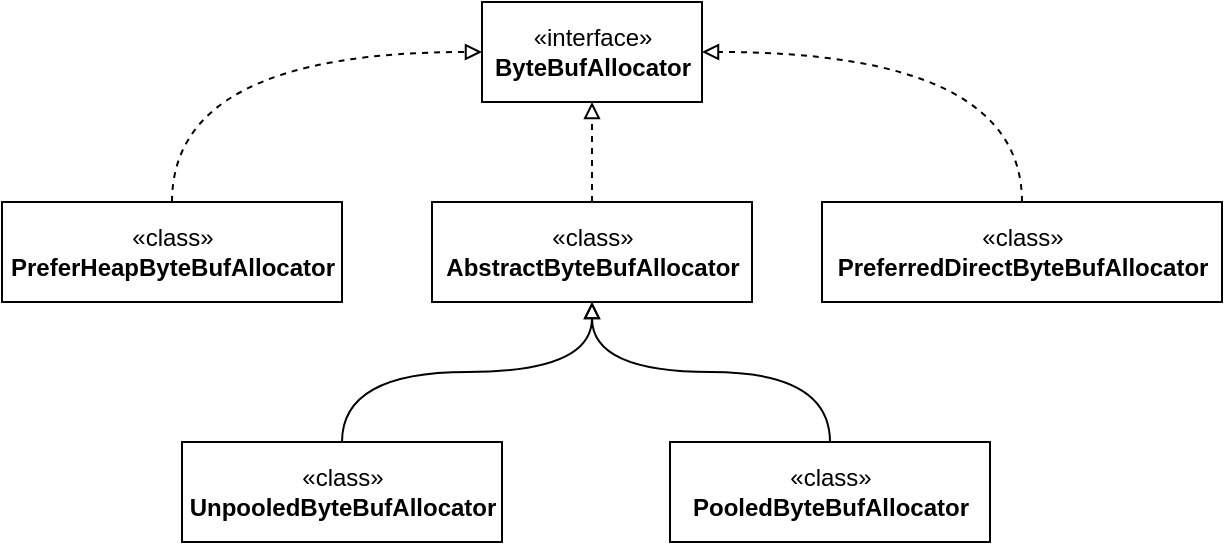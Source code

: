 <mxfile version="14.1.9" type="github">
  <diagram id="y1nGtjxwmCvx8Flj7t1E" name="Page-1">
    <mxGraphModel dx="946" dy="522" grid="1" gridSize="10" guides="1" tooltips="1" connect="1" arrows="1" fold="1" page="1" pageScale="1" pageWidth="827" pageHeight="1169" math="0" shadow="0">
      <root>
        <mxCell id="0" />
        <mxCell id="1" parent="0" />
        <mxCell id="W7lyHRZMpHHucIGi9bC2-6" value="«interface»&lt;br&gt;&lt;b&gt;​ByteBufAllocator&lt;/b&gt;" style="html=1;" vertex="1" parent="1">
          <mxGeometry x="320" y="60" width="110" height="50" as="geometry" />
        </mxCell>
        <mxCell id="W7lyHRZMpHHucIGi9bC2-13" style="edgeStyle=orthogonalEdgeStyle;rounded=0;orthogonalLoop=1;jettySize=auto;html=1;exitX=0.5;exitY=0;exitDx=0;exitDy=0;entryX=0.5;entryY=1;entryDx=0;entryDy=0;exitPerimeter=0;dashed=1;endArrow=block;endFill=0;" edge="1" parent="1" source="W7lyHRZMpHHucIGi9bC2-11" target="W7lyHRZMpHHucIGi9bC2-6">
          <mxGeometry relative="1" as="geometry" />
        </mxCell>
        <mxCell id="W7lyHRZMpHHucIGi9bC2-11" value="«class»&lt;br&gt;&lt;b&gt;​AbstractByteBufAllocator&lt;/b&gt;" style="html=1;" vertex="1" parent="1">
          <mxGeometry x="295" y="160" width="160" height="50" as="geometry" />
        </mxCell>
        <mxCell id="W7lyHRZMpHHucIGi9bC2-14" style="edgeStyle=orthogonalEdgeStyle;rounded=0;orthogonalLoop=1;jettySize=auto;html=1;exitX=0.5;exitY=0;exitDx=0;exitDy=0;entryX=0.5;entryY=1;entryDx=0;entryDy=0;endArrow=block;endFill=0;curved=1;" edge="1" parent="1" source="W7lyHRZMpHHucIGi9bC2-12" target="W7lyHRZMpHHucIGi9bC2-11">
          <mxGeometry relative="1" as="geometry" />
        </mxCell>
        <mxCell id="W7lyHRZMpHHucIGi9bC2-12" value="«class»&lt;br&gt;&lt;b&gt;​UnpooledByteBufAllocator&lt;/b&gt;" style="html=1;" vertex="1" parent="1">
          <mxGeometry x="170" y="280" width="160" height="50" as="geometry" />
        </mxCell>
        <mxCell id="W7lyHRZMpHHucIGi9bC2-16" value="" style="edgeStyle=orthogonalEdgeStyle;curved=1;rounded=0;orthogonalLoop=1;jettySize=auto;html=1;endArrow=block;endFill=0;" edge="1" parent="1" source="W7lyHRZMpHHucIGi9bC2-15" target="W7lyHRZMpHHucIGi9bC2-11">
          <mxGeometry relative="1" as="geometry" />
        </mxCell>
        <mxCell id="W7lyHRZMpHHucIGi9bC2-15" value="«class»&lt;br&gt;&lt;b&gt;​PooledByteBufAllocator&lt;/b&gt;" style="html=1;" vertex="1" parent="1">
          <mxGeometry x="414" y="280" width="160" height="50" as="geometry" />
        </mxCell>
        <mxCell id="W7lyHRZMpHHucIGi9bC2-25" style="edgeStyle=orthogonalEdgeStyle;curved=1;rounded=0;orthogonalLoop=1;jettySize=auto;html=1;entryX=1;entryY=0.5;entryDx=0;entryDy=0;endArrow=block;endFill=0;exitX=0.5;exitY=0;exitDx=0;exitDy=0;dashed=1;" edge="1" parent="1" source="W7lyHRZMpHHucIGi9bC2-22" target="W7lyHRZMpHHucIGi9bC2-6">
          <mxGeometry relative="1" as="geometry" />
        </mxCell>
        <mxCell id="W7lyHRZMpHHucIGi9bC2-22" value="«class»&lt;br&gt;&lt;b&gt;​PreferredDirectByteBufAllocator&lt;/b&gt;" style="html=1;" vertex="1" parent="1">
          <mxGeometry x="490" y="160" width="200" height="50" as="geometry" />
        </mxCell>
        <mxCell id="W7lyHRZMpHHucIGi9bC2-24" style="edgeStyle=orthogonalEdgeStyle;curved=1;rounded=0;orthogonalLoop=1;jettySize=auto;html=1;exitX=0.5;exitY=0;exitDx=0;exitDy=0;entryX=0;entryY=0.5;entryDx=0;entryDy=0;endArrow=block;endFill=0;dashed=1;" edge="1" parent="1" source="W7lyHRZMpHHucIGi9bC2-23" target="W7lyHRZMpHHucIGi9bC2-6">
          <mxGeometry relative="1" as="geometry" />
        </mxCell>
        <mxCell id="W7lyHRZMpHHucIGi9bC2-23" value="«class»&lt;br&gt;&lt;b&gt;​PreferHeapByteBufAllocator&lt;/b&gt;" style="html=1;" vertex="1" parent="1">
          <mxGeometry x="80" y="160" width="170" height="50" as="geometry" />
        </mxCell>
      </root>
    </mxGraphModel>
  </diagram>
</mxfile>
